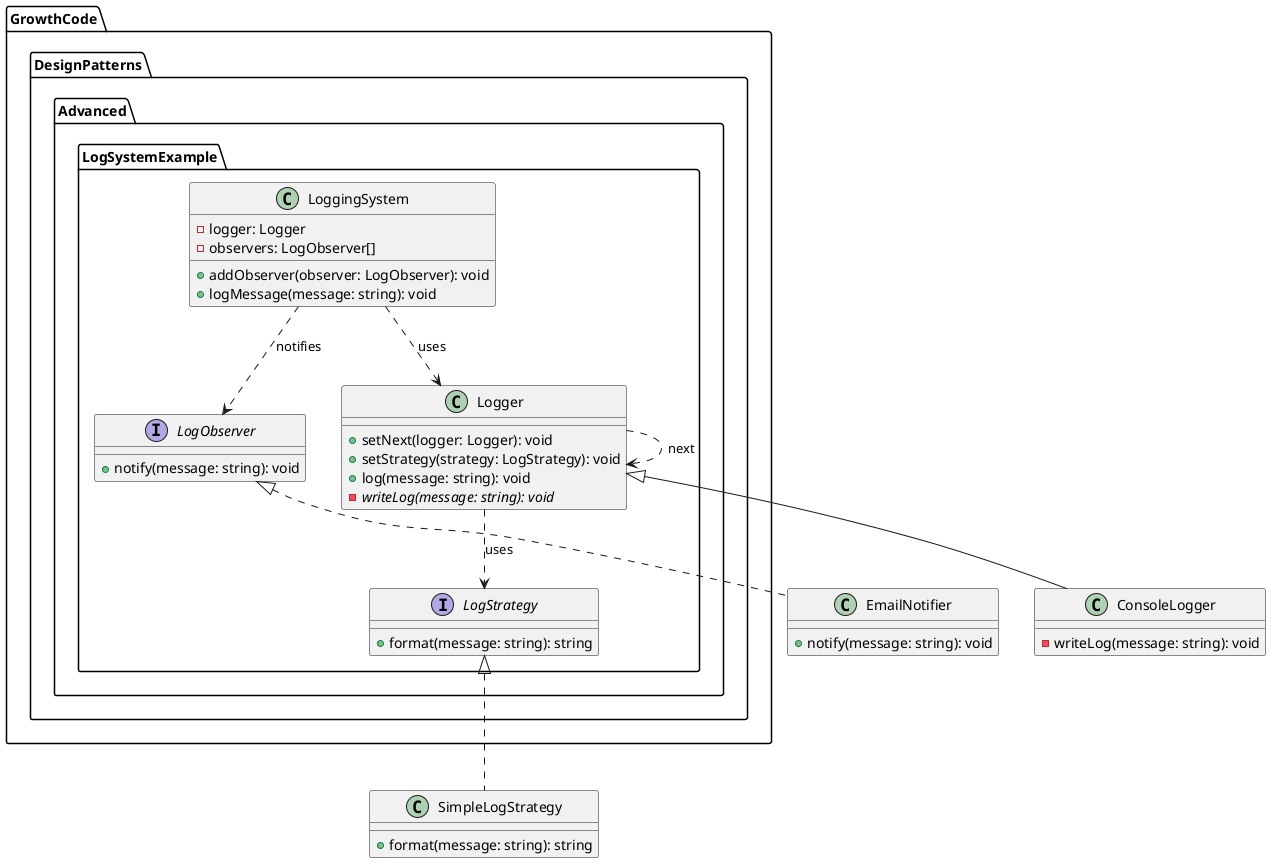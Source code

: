@startuml LogSystemExample

!define RECTANGLE class

package "GrowthCode.DesignPatterns.Advanced.LogSystemExample" {
    interface LogStrategy {
        +format(message: string): string
    }

    interface LogObserver {
        +notify(message: string): void
    }

    RECTANGLE Logger {
        +setNext(logger: Logger): void
        +setStrategy(strategy: LogStrategy): void
        +log(message: string): void
        {abstract} -writeLog(message: string): void
    }

    RECTANGLE LoggingSystem {
        -logger: Logger
        -observers: LogObserver[]
        +addObserver(observer: LogObserver): void
        +logMessage(message: string): void
    }
}

class SimpleLogStrategy {
    +format(message: string): string
}

class EmailNotifier {
    +notify(message: string): void
}

class ConsoleLogger {
    -writeLog(message: string): void
}

LogStrategy <|.. SimpleLogStrategy
LogObserver <|.. EmailNotifier
Logger <|-- ConsoleLogger
Logger ..> LogStrategy : uses
Logger ..> Logger : next
LoggingSystem ..> Logger : uses
LoggingSystem ..> LogObserver : notifies

@enduml
